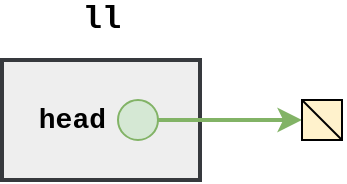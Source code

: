 <mxfile version="28.1.2">
  <diagram name="Página-1" id="jQoiph2c1nl-3ZJ2nl2n">
    <mxGraphModel dx="872" dy="537" grid="1" gridSize="10" guides="1" tooltips="1" connect="1" arrows="1" fold="1" page="1" pageScale="1" pageWidth="827" pageHeight="1169" math="0" shadow="0">
      <root>
        <mxCell id="0" />
        <mxCell id="1" parent="0" />
        <mxCell id="pKLQVQS12f0dSE_tMAHm-1" value="" style="rounded=0;whiteSpace=wrap;html=1;fillColor=#eeeeee;strokeColor=#36393D;strokeWidth=2;" parent="1" vertex="1">
          <mxGeometry x="20" y="170" width="99" height="60" as="geometry" />
        </mxCell>
        <mxCell id="pKLQVQS12f0dSE_tMAHm-3" value="" style="endArrow=classic;html=1;rounded=0;exitX=1;exitY=0.5;exitDx=0;exitDy=0;strokeColor=#82b366;fillColor=#d5e8d4;strokeWidth=2;" parent="1" source="pKLQVQS12f0dSE_tMAHm-4" edge="1">
          <mxGeometry width="50" height="50" relative="1" as="geometry">
            <mxPoint x="93" y="200" as="sourcePoint" />
            <mxPoint x="170" y="200" as="targetPoint" />
          </mxGeometry>
        </mxCell>
        <mxCell id="pKLQVQS12f0dSE_tMAHm-4" value="" style="ellipse;whiteSpace=wrap;html=1;aspect=fixed;fillColor=#d5e8d4;strokeColor=#82b366;" parent="1" vertex="1">
          <mxGeometry x="78" y="190" width="20" height="20" as="geometry" />
        </mxCell>
        <mxCell id="pKLQVQS12f0dSE_tMAHm-5" value="&lt;font style=&quot;font-size: 14px;&quot; face=&quot;Courier New&quot;&gt;&lt;b style=&quot;&quot;&gt;head&lt;/b&gt;&lt;/font&gt;" style="text;html=1;align=right;verticalAlign=middle;whiteSpace=wrap;rounded=0;" parent="1" vertex="1">
          <mxGeometry x="34" y="190" width="40" height="20" as="geometry" />
        </mxCell>
        <mxCell id="wyoPEsCKAfpmuRkKvlV1-1" value="&lt;font style=&quot;font-size: 16px;&quot; face=&quot;Courier New&quot;&gt;&lt;b style=&quot;&quot;&gt;ll&lt;/b&gt;&lt;/font&gt;" style="text;html=1;align=center;verticalAlign=middle;whiteSpace=wrap;rounded=0;" parent="1" vertex="1">
          <mxGeometry x="49.5" y="140" width="40" height="20" as="geometry" />
        </mxCell>
        <mxCell id="Xu-VpObzeiz_2q2GLx6X-24" value="" style="group" parent="1" vertex="1" connectable="0">
          <mxGeometry x="170" y="190" width="20" height="20" as="geometry" />
        </mxCell>
        <mxCell id="3QNwfG33OlBaRYiH3SOb-15" value="" style="rounded=0;whiteSpace=wrap;html=1;fillColor=#fff2cc;strokeColor=#000000;container=0;" parent="Xu-VpObzeiz_2q2GLx6X-24" vertex="1">
          <mxGeometry width="20" height="20" as="geometry" />
        </mxCell>
        <mxCell id="3QNwfG33OlBaRYiH3SOb-17" value="" style="endArrow=none;html=1;rounded=0;exitX=1;exitY=1;exitDx=0;exitDy=0;entryX=0;entryY=0;entryDx=0;entryDy=0;exitPerimeter=0;" parent="Xu-VpObzeiz_2q2GLx6X-24" source="3QNwfG33OlBaRYiH3SOb-15" target="3QNwfG33OlBaRYiH3SOb-15" edge="1">
          <mxGeometry width="50" height="50" relative="1" as="geometry">
            <mxPoint x="40" y="30" as="sourcePoint" />
            <mxPoint x="90" y="-20" as="targetPoint" />
          </mxGeometry>
        </mxCell>
      </root>
    </mxGraphModel>
  </diagram>
</mxfile>
